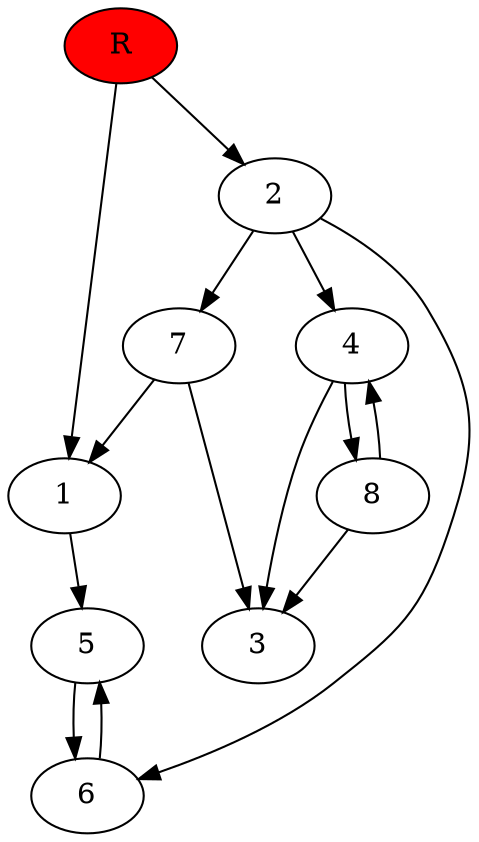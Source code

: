 digraph prb41422 {
	1
	2
	3
	4
	5
	6
	7
	8
	R [fillcolor="#ff0000" style=filled]
	1 -> 5
	2 -> 4
	2 -> 6
	2 -> 7
	4 -> 3
	4 -> 8
	5 -> 6
	6 -> 5
	7 -> 1
	7 -> 3
	8 -> 3
	8 -> 4
	R -> 1
	R -> 2
}
